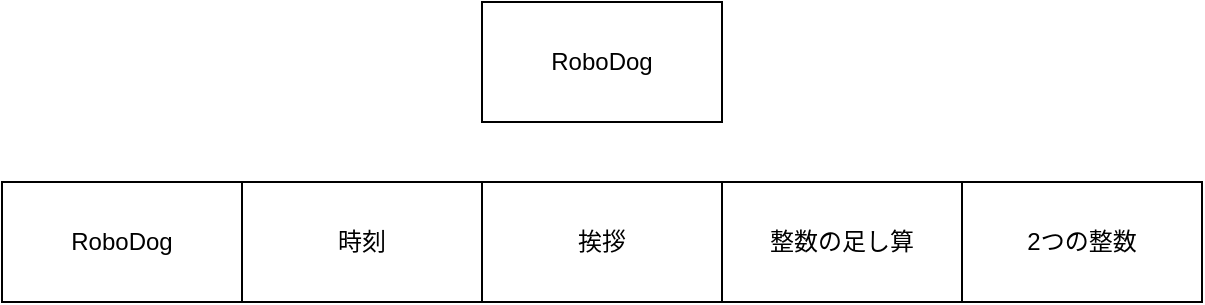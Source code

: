 <mxfile>
    <diagram id="ku2kbdfJDGr5Amzfp_QB" name="ページ1">
        <mxGraphModel dx="1111" dy="457" grid="1" gridSize="10" guides="1" tooltips="1" connect="1" arrows="1" fold="1" page="1" pageScale="1" pageWidth="827" pageHeight="1169" math="0" shadow="0">
            <root>
                <mxCell id="0"/>
                <mxCell id="1" parent="0"/>
                <mxCell id="2" value="RoboDog" style="rounded=0;whiteSpace=wrap;html=1;" vertex="1" parent="1">
                    <mxGeometry x="320" y="120" width="120" height="60" as="geometry"/>
                </mxCell>
                <mxCell id="3" value="整数の足し算" style="rounded=0;whiteSpace=wrap;html=1;" vertex="1" parent="1">
                    <mxGeometry x="440" y="210" width="120" height="60" as="geometry"/>
                </mxCell>
                <mxCell id="4" value="挨拶" style="rounded=0;whiteSpace=wrap;html=1;" vertex="1" parent="1">
                    <mxGeometry x="320" y="210" width="120" height="60" as="geometry"/>
                </mxCell>
                <mxCell id="5" value="時刻" style="rounded=0;whiteSpace=wrap;html=1;" vertex="1" parent="1">
                    <mxGeometry x="200" y="210" width="120" height="60" as="geometry"/>
                </mxCell>
                <mxCell id="6" value="RoboDog" style="rounded=0;whiteSpace=wrap;html=1;" vertex="1" parent="1">
                    <mxGeometry x="80" y="210" width="120" height="60" as="geometry"/>
                </mxCell>
                <mxCell id="7" value="2つの整数" style="rounded=0;whiteSpace=wrap;html=1;" vertex="1" parent="1">
                    <mxGeometry x="560" y="210" width="120" height="60" as="geometry"/>
                </mxCell>
            </root>
        </mxGraphModel>
    </diagram>
</mxfile>